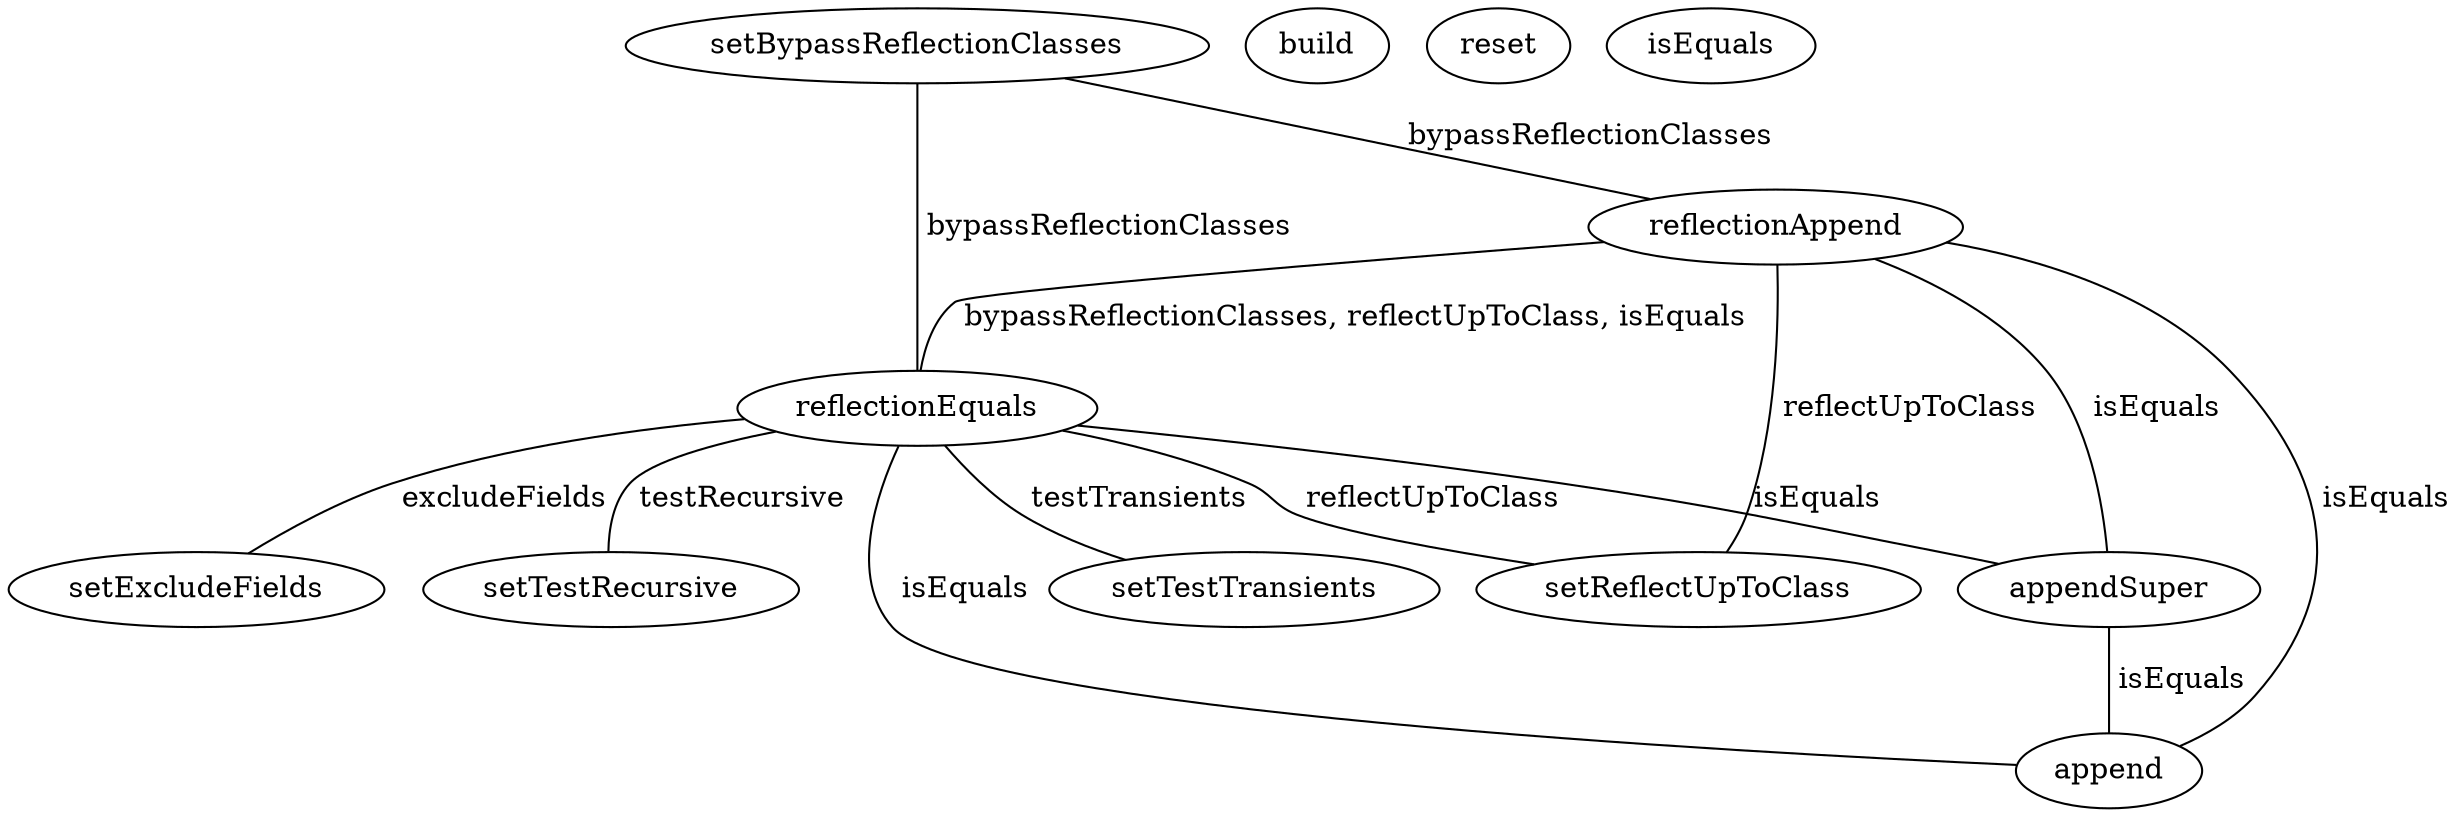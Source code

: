 digraph G {
setBypassReflectionClasses;
reflectionAppend;
reflectionEquals;
setTestRecursive;
setReflectUpToClass;
build;
setExcludeFields;
reset;
appendSuper;
isEquals;
setTestTransients;
append;
setBypassReflectionClasses -> reflectionAppend [label=" bypassReflectionClasses", dir=none];
setBypassReflectionClasses -> reflectionEquals [label=" bypassReflectionClasses", dir=none];
reflectionAppend -> reflectionEquals [label=" bypassReflectionClasses, reflectUpToClass, isEquals", dir=none];
reflectionAppend -> setReflectUpToClass [label=" reflectUpToClass", dir=none];
reflectionAppend -> appendSuper [label=" isEquals", dir=none];
reflectionAppend -> append [label=" isEquals", dir=none];
reflectionEquals -> setTestRecursive [label=" testRecursive", dir=none];
reflectionEquals -> setReflectUpToClass [label=" reflectUpToClass", dir=none];
reflectionEquals -> setExcludeFields [label=" excludeFields", dir=none];
reflectionEquals -> appendSuper [label=" isEquals", dir=none];
reflectionEquals -> setTestTransients [label=" testTransients", dir=none];
reflectionEquals -> append [label=" isEquals", dir=none];
appendSuper -> append [label=" isEquals", dir=none];
}